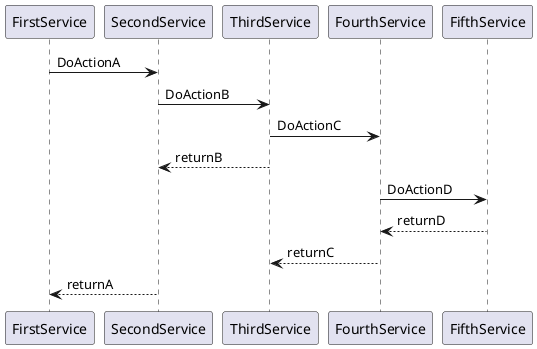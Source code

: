 @startuml The System Name

participant FirstService
participant SecondService
participant ThirdService
participant FourthService
participant FifthService

FirstService->SecondService:DoActionA

SecondService->ThirdService:DoActionB
ThirdService->FourthService:DoActionC
ThirdService-->SecondService:returnB
FourthService->FifthService:DoActionD
FifthService-->FourthService:returnD
FourthService-->ThirdService:returnC
SecondService-->FirstService:returnA

@enduml